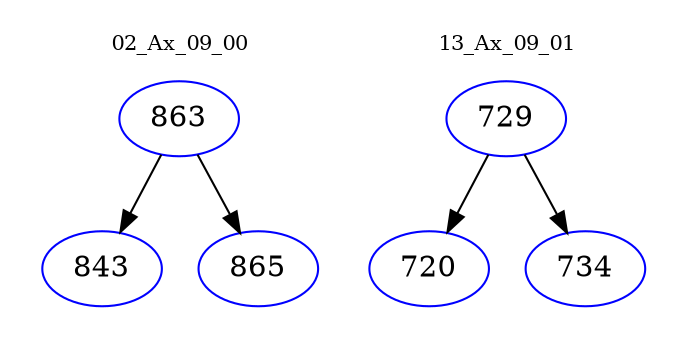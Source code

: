 digraph{
subgraph cluster_0 {
color = white
label = "02_Ax_09_00";
fontsize=10;
T0_863 [label="863", color="blue"]
T0_863 -> T0_843 [color="black"]
T0_843 [label="843", color="blue"]
T0_863 -> T0_865 [color="black"]
T0_865 [label="865", color="blue"]
}
subgraph cluster_1 {
color = white
label = "13_Ax_09_01";
fontsize=10;
T1_729 [label="729", color="blue"]
T1_729 -> T1_720 [color="black"]
T1_720 [label="720", color="blue"]
T1_729 -> T1_734 [color="black"]
T1_734 [label="734", color="blue"]
}
}
